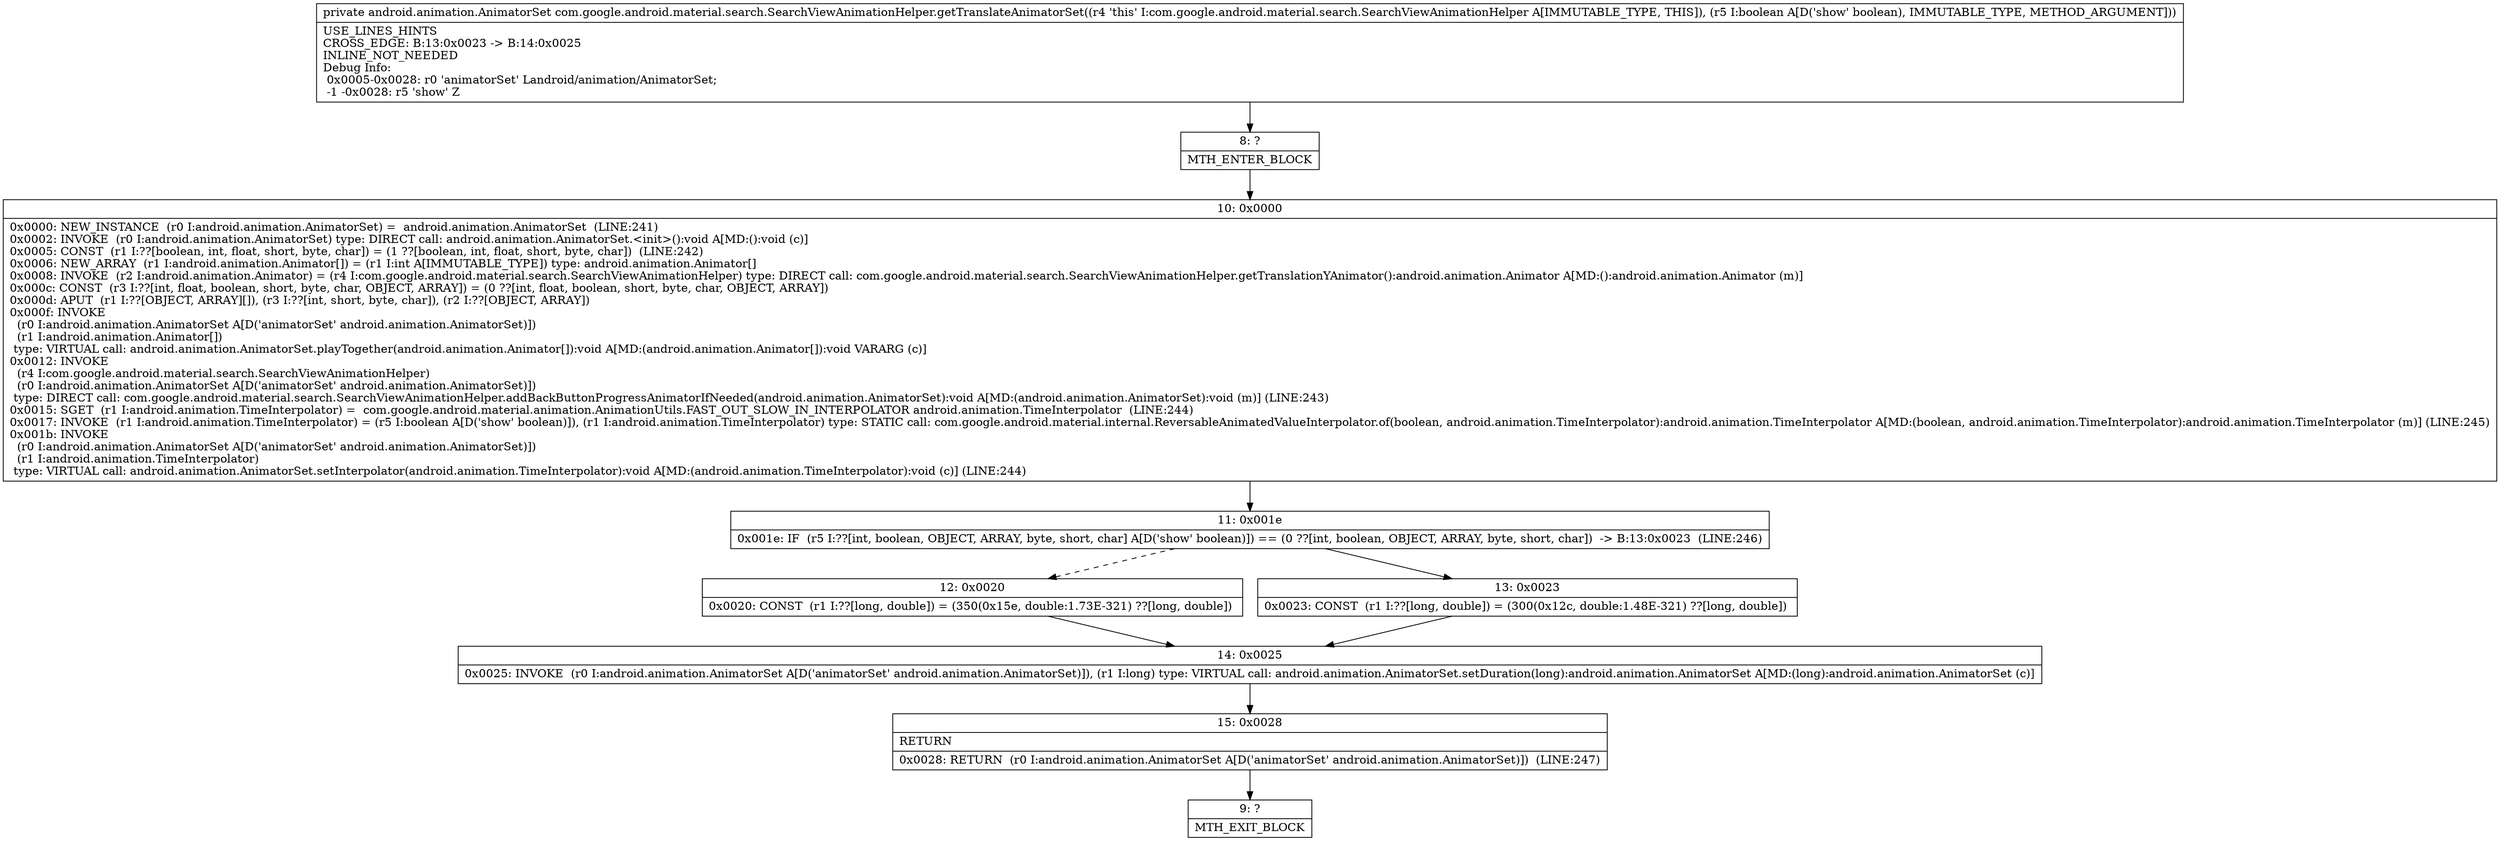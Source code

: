 digraph "CFG forcom.google.android.material.search.SearchViewAnimationHelper.getTranslateAnimatorSet(Z)Landroid\/animation\/AnimatorSet;" {
Node_8 [shape=record,label="{8\:\ ?|MTH_ENTER_BLOCK\l}"];
Node_10 [shape=record,label="{10\:\ 0x0000|0x0000: NEW_INSTANCE  (r0 I:android.animation.AnimatorSet) =  android.animation.AnimatorSet  (LINE:241)\l0x0002: INVOKE  (r0 I:android.animation.AnimatorSet) type: DIRECT call: android.animation.AnimatorSet.\<init\>():void A[MD:():void (c)]\l0x0005: CONST  (r1 I:??[boolean, int, float, short, byte, char]) = (1 ??[boolean, int, float, short, byte, char])  (LINE:242)\l0x0006: NEW_ARRAY  (r1 I:android.animation.Animator[]) = (r1 I:int A[IMMUTABLE_TYPE]) type: android.animation.Animator[] \l0x0008: INVOKE  (r2 I:android.animation.Animator) = (r4 I:com.google.android.material.search.SearchViewAnimationHelper) type: DIRECT call: com.google.android.material.search.SearchViewAnimationHelper.getTranslationYAnimator():android.animation.Animator A[MD:():android.animation.Animator (m)]\l0x000c: CONST  (r3 I:??[int, float, boolean, short, byte, char, OBJECT, ARRAY]) = (0 ??[int, float, boolean, short, byte, char, OBJECT, ARRAY]) \l0x000d: APUT  (r1 I:??[OBJECT, ARRAY][]), (r3 I:??[int, short, byte, char]), (r2 I:??[OBJECT, ARRAY]) \l0x000f: INVOKE  \l  (r0 I:android.animation.AnimatorSet A[D('animatorSet' android.animation.AnimatorSet)])\l  (r1 I:android.animation.Animator[])\l type: VIRTUAL call: android.animation.AnimatorSet.playTogether(android.animation.Animator[]):void A[MD:(android.animation.Animator[]):void VARARG (c)]\l0x0012: INVOKE  \l  (r4 I:com.google.android.material.search.SearchViewAnimationHelper)\l  (r0 I:android.animation.AnimatorSet A[D('animatorSet' android.animation.AnimatorSet)])\l type: DIRECT call: com.google.android.material.search.SearchViewAnimationHelper.addBackButtonProgressAnimatorIfNeeded(android.animation.AnimatorSet):void A[MD:(android.animation.AnimatorSet):void (m)] (LINE:243)\l0x0015: SGET  (r1 I:android.animation.TimeInterpolator) =  com.google.android.material.animation.AnimationUtils.FAST_OUT_SLOW_IN_INTERPOLATOR android.animation.TimeInterpolator  (LINE:244)\l0x0017: INVOKE  (r1 I:android.animation.TimeInterpolator) = (r5 I:boolean A[D('show' boolean)]), (r1 I:android.animation.TimeInterpolator) type: STATIC call: com.google.android.material.internal.ReversableAnimatedValueInterpolator.of(boolean, android.animation.TimeInterpolator):android.animation.TimeInterpolator A[MD:(boolean, android.animation.TimeInterpolator):android.animation.TimeInterpolator (m)] (LINE:245)\l0x001b: INVOKE  \l  (r0 I:android.animation.AnimatorSet A[D('animatorSet' android.animation.AnimatorSet)])\l  (r1 I:android.animation.TimeInterpolator)\l type: VIRTUAL call: android.animation.AnimatorSet.setInterpolator(android.animation.TimeInterpolator):void A[MD:(android.animation.TimeInterpolator):void (c)] (LINE:244)\l}"];
Node_11 [shape=record,label="{11\:\ 0x001e|0x001e: IF  (r5 I:??[int, boolean, OBJECT, ARRAY, byte, short, char] A[D('show' boolean)]) == (0 ??[int, boolean, OBJECT, ARRAY, byte, short, char])  \-\> B:13:0x0023  (LINE:246)\l}"];
Node_12 [shape=record,label="{12\:\ 0x0020|0x0020: CONST  (r1 I:??[long, double]) = (350(0x15e, double:1.73E\-321) ??[long, double]) \l}"];
Node_14 [shape=record,label="{14\:\ 0x0025|0x0025: INVOKE  (r0 I:android.animation.AnimatorSet A[D('animatorSet' android.animation.AnimatorSet)]), (r1 I:long) type: VIRTUAL call: android.animation.AnimatorSet.setDuration(long):android.animation.AnimatorSet A[MD:(long):android.animation.AnimatorSet (c)]\l}"];
Node_15 [shape=record,label="{15\:\ 0x0028|RETURN\l|0x0028: RETURN  (r0 I:android.animation.AnimatorSet A[D('animatorSet' android.animation.AnimatorSet)])  (LINE:247)\l}"];
Node_9 [shape=record,label="{9\:\ ?|MTH_EXIT_BLOCK\l}"];
Node_13 [shape=record,label="{13\:\ 0x0023|0x0023: CONST  (r1 I:??[long, double]) = (300(0x12c, double:1.48E\-321) ??[long, double]) \l}"];
MethodNode[shape=record,label="{private android.animation.AnimatorSet com.google.android.material.search.SearchViewAnimationHelper.getTranslateAnimatorSet((r4 'this' I:com.google.android.material.search.SearchViewAnimationHelper A[IMMUTABLE_TYPE, THIS]), (r5 I:boolean A[D('show' boolean), IMMUTABLE_TYPE, METHOD_ARGUMENT]))  | USE_LINES_HINTS\lCROSS_EDGE: B:13:0x0023 \-\> B:14:0x0025\lINLINE_NOT_NEEDED\lDebug Info:\l  0x0005\-0x0028: r0 'animatorSet' Landroid\/animation\/AnimatorSet;\l  \-1 \-0x0028: r5 'show' Z\l}"];
MethodNode -> Node_8;Node_8 -> Node_10;
Node_10 -> Node_11;
Node_11 -> Node_12[style=dashed];
Node_11 -> Node_13;
Node_12 -> Node_14;
Node_14 -> Node_15;
Node_15 -> Node_9;
Node_13 -> Node_14;
}


